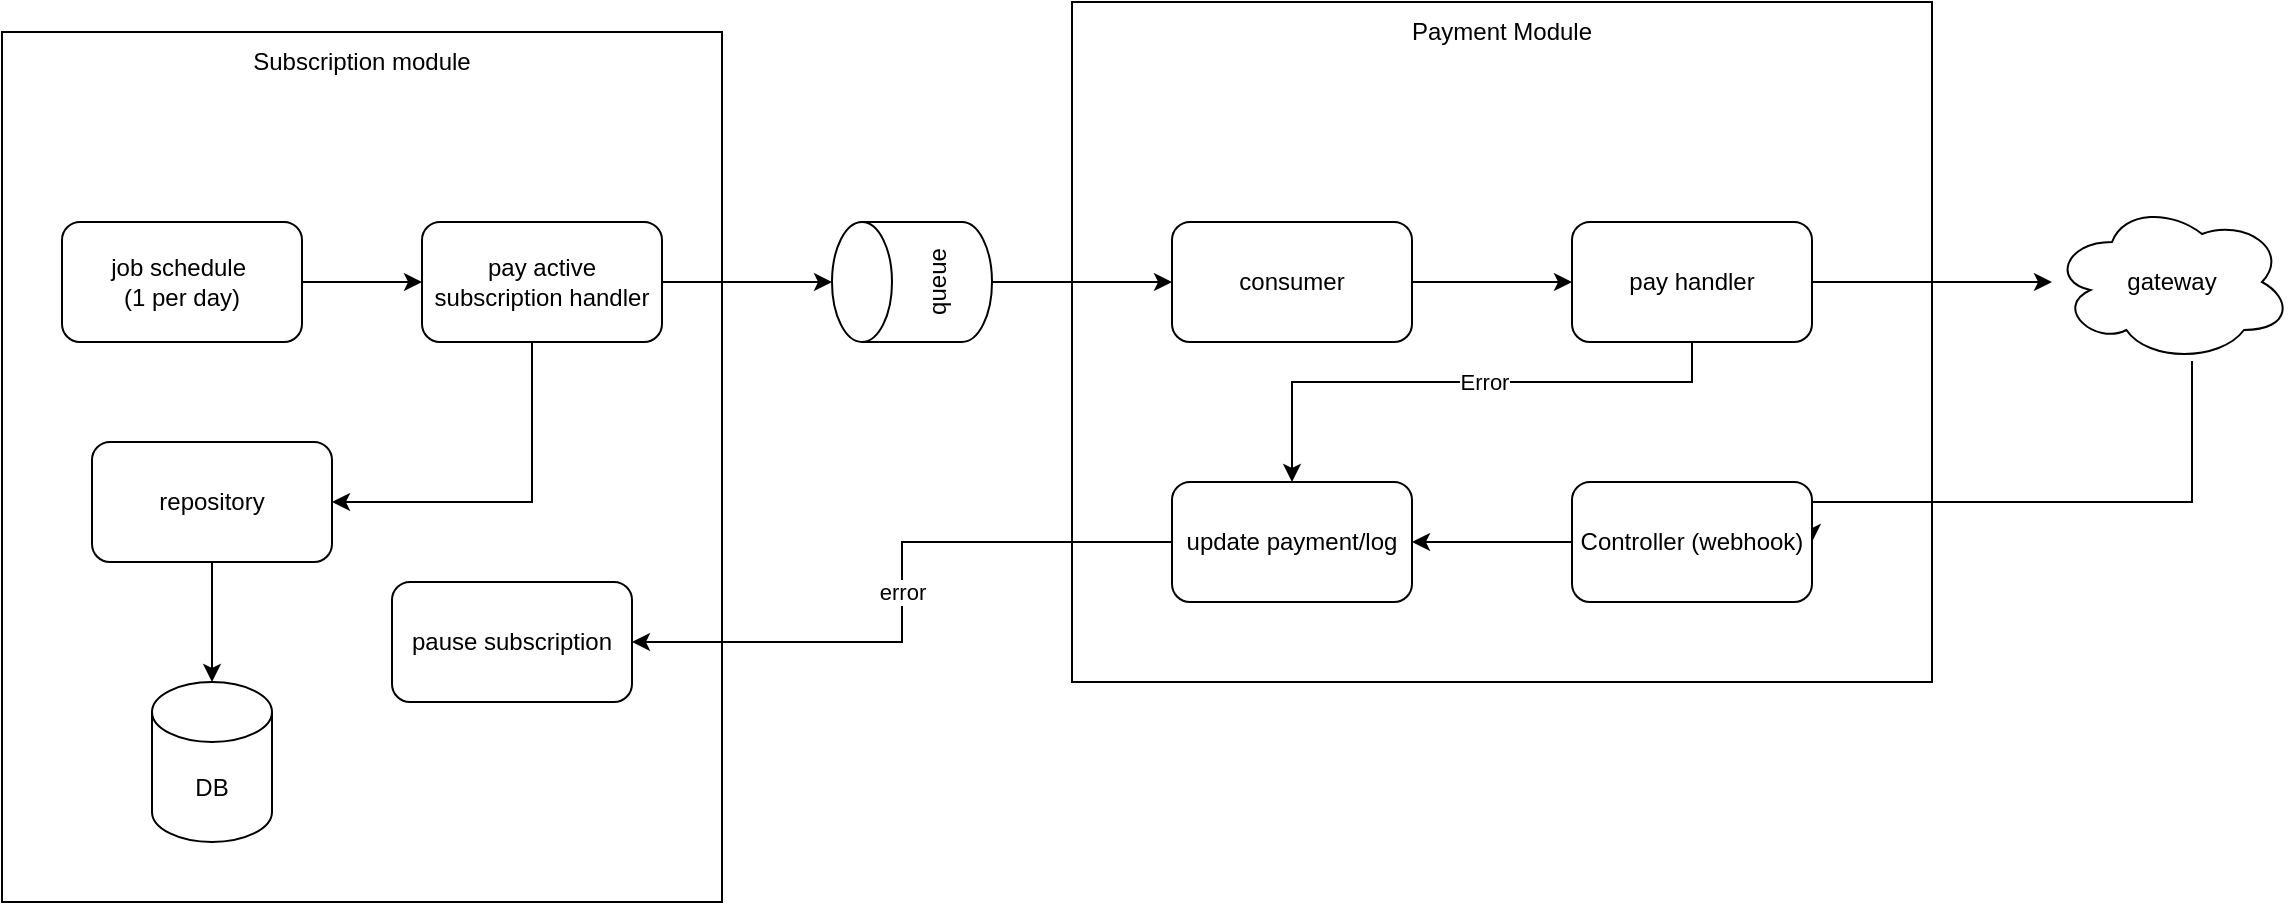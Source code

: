 <mxfile version="24.8.6">
  <diagram name="Page-1" id="BIx33T_F9VOXXhtD0Nsd">
    <mxGraphModel dx="1274" dy="716" grid="1" gridSize="10" guides="1" tooltips="1" connect="1" arrows="1" fold="1" page="1" pageScale="1" pageWidth="850" pageHeight="1100" math="0" shadow="0">
      <root>
        <mxCell id="0" />
        <mxCell id="1" parent="0" />
        <mxCell id="DR26eDf_CHubESm0xT07-16" value="" style="rounded=0;whiteSpace=wrap;html=1;" parent="1" vertex="1">
          <mxGeometry x="600" y="110" width="430" height="340" as="geometry" />
        </mxCell>
        <mxCell id="DR26eDf_CHubESm0xT07-14" value="" style="rounded=0;whiteSpace=wrap;html=1;" parent="1" vertex="1">
          <mxGeometry x="65" y="125" width="360" height="435" as="geometry" />
        </mxCell>
        <mxCell id="ZViiMiX3mpQHfbn6vK1B-7" style="edgeStyle=orthogonalEdgeStyle;rounded=0;orthogonalLoop=1;jettySize=auto;html=1;exitX=0.5;exitY=1;exitDx=0;exitDy=0;" parent="1" edge="1">
          <mxGeometry relative="1" as="geometry">
            <mxPoint x="840" y="210" as="sourcePoint" />
          </mxGeometry>
        </mxCell>
        <mxCell id="DR26eDf_CHubESm0xT07-1" value="pay active subscription handler" style="rounded=1;whiteSpace=wrap;html=1;" parent="1" vertex="1">
          <mxGeometry x="275" y="220" width="120" height="60" as="geometry" />
        </mxCell>
        <mxCell id="DR26eDf_CHubESm0xT07-4" style="edgeStyle=orthogonalEdgeStyle;rounded=0;orthogonalLoop=1;jettySize=auto;html=1;" parent="1" source="DR26eDf_CHubESm0xT07-3" target="DR26eDf_CHubESm0xT07-1" edge="1">
          <mxGeometry relative="1" as="geometry" />
        </mxCell>
        <mxCell id="DR26eDf_CHubESm0xT07-3" value="&lt;div&gt;job schedule&amp;nbsp;&lt;/div&gt;&lt;div&gt;(1 per day)&lt;/div&gt;" style="rounded=1;whiteSpace=wrap;html=1;" parent="1" vertex="1">
          <mxGeometry x="95" y="220" width="120" height="60" as="geometry" />
        </mxCell>
        <mxCell id="DR26eDf_CHubESm0xT07-8" style="edgeStyle=orthogonalEdgeStyle;rounded=0;orthogonalLoop=1;jettySize=auto;html=1;entryX=0;entryY=0.5;entryDx=0;entryDy=0;" parent="1" source="DR26eDf_CHubESm0xT07-5" target="DR26eDf_CHubESm0xT07-7" edge="1">
          <mxGeometry relative="1" as="geometry" />
        </mxCell>
        <mxCell id="DR26eDf_CHubESm0xT07-5" value="queue" style="shape=cylinder3;whiteSpace=wrap;html=1;boundedLbl=1;backgroundOutline=1;size=15;rotation=-90;" parent="1" vertex="1">
          <mxGeometry x="490" y="210" width="60" height="80" as="geometry" />
        </mxCell>
        <mxCell id="DR26eDf_CHubESm0xT07-6" style="edgeStyle=orthogonalEdgeStyle;rounded=0;orthogonalLoop=1;jettySize=auto;html=1;" parent="1" source="DR26eDf_CHubESm0xT07-1" target="DR26eDf_CHubESm0xT07-5" edge="1">
          <mxGeometry relative="1" as="geometry">
            <mxPoint x="410" y="250" as="targetPoint" />
          </mxGeometry>
        </mxCell>
        <mxCell id="DR26eDf_CHubESm0xT07-13" style="edgeStyle=orthogonalEdgeStyle;rounded=0;orthogonalLoop=1;jettySize=auto;html=1;entryX=0;entryY=0.5;entryDx=0;entryDy=0;" parent="1" source="DR26eDf_CHubESm0xT07-7" target="DR26eDf_CHubESm0xT07-9" edge="1">
          <mxGeometry relative="1" as="geometry" />
        </mxCell>
        <mxCell id="DR26eDf_CHubESm0xT07-7" value="consumer" style="rounded=1;whiteSpace=wrap;html=1;" parent="1" vertex="1">
          <mxGeometry x="650" y="220" width="120" height="60" as="geometry" />
        </mxCell>
        <mxCell id="DR26eDf_CHubESm0xT07-20" value="" style="edgeStyle=orthogonalEdgeStyle;rounded=0;orthogonalLoop=1;jettySize=auto;html=1;" parent="1" source="DR26eDf_CHubESm0xT07-9" target="DR26eDf_CHubESm0xT07-19" edge="1">
          <mxGeometry relative="1" as="geometry" />
        </mxCell>
        <mxCell id="uqwqq6Uy4NkdufYGTmNp-5" style="edgeStyle=orthogonalEdgeStyle;rounded=0;orthogonalLoop=1;jettySize=auto;html=1;entryX=0.5;entryY=0;entryDx=0;entryDy=0;" parent="1" source="DR26eDf_CHubESm0xT07-9" target="DR26eDf_CHubESm0xT07-23" edge="1">
          <mxGeometry relative="1" as="geometry">
            <Array as="points">
              <mxPoint x="910" y="300" />
              <mxPoint x="710" y="300" />
            </Array>
          </mxGeometry>
        </mxCell>
        <mxCell id="uqwqq6Uy4NkdufYGTmNp-6" value="Error" style="edgeLabel;html=1;align=center;verticalAlign=middle;resizable=0;points=[];" parent="uqwqq6Uy4NkdufYGTmNp-5" vertex="1" connectable="0">
          <mxGeometry x="-0.096" y="1" relative="1" as="geometry">
            <mxPoint x="-2" y="-1" as="offset" />
          </mxGeometry>
        </mxCell>
        <mxCell id="DR26eDf_CHubESm0xT07-9" value="pay handler" style="rounded=1;whiteSpace=wrap;html=1;" parent="1" vertex="1">
          <mxGeometry x="850" y="220" width="120" height="60" as="geometry" />
        </mxCell>
        <mxCell id="DR26eDf_CHubESm0xT07-15" value="Subscription module" style="text;html=1;align=center;verticalAlign=middle;whiteSpace=wrap;rounded=0;" parent="1" vertex="1">
          <mxGeometry x="170" y="125" width="150" height="30" as="geometry" />
        </mxCell>
        <mxCell id="DR26eDf_CHubESm0xT07-18" value="Payment Module" style="text;html=1;align=center;verticalAlign=middle;whiteSpace=wrap;rounded=0;" parent="1" vertex="1">
          <mxGeometry x="740" y="110" width="150" height="30" as="geometry" />
        </mxCell>
        <mxCell id="DR26eDf_CHubESm0xT07-22" value="" style="edgeStyle=orthogonalEdgeStyle;rounded=0;orthogonalLoop=1;jettySize=auto;html=1;entryX=1;entryY=0.5;entryDx=0;entryDy=0;" parent="1" source="DR26eDf_CHubESm0xT07-19" target="DR26eDf_CHubESm0xT07-21" edge="1">
          <mxGeometry relative="1" as="geometry">
            <Array as="points">
              <mxPoint x="1160" y="360" />
            </Array>
          </mxGeometry>
        </mxCell>
        <mxCell id="DR26eDf_CHubESm0xT07-19" value="gateway" style="ellipse;shape=cloud;whiteSpace=wrap;html=1;rounded=1;" parent="1" vertex="1">
          <mxGeometry x="1090" y="210" width="120" height="80" as="geometry" />
        </mxCell>
        <mxCell id="DR26eDf_CHubESm0xT07-24" value="" style="edgeStyle=orthogonalEdgeStyle;rounded=0;orthogonalLoop=1;jettySize=auto;html=1;" parent="1" source="DR26eDf_CHubESm0xT07-21" target="DR26eDf_CHubESm0xT07-23" edge="1">
          <mxGeometry relative="1" as="geometry" />
        </mxCell>
        <mxCell id="DR26eDf_CHubESm0xT07-21" value="Controller (webhook)" style="whiteSpace=wrap;html=1;rounded=1;" parent="1" vertex="1">
          <mxGeometry x="850" y="350" width="120" height="60" as="geometry" />
        </mxCell>
        <mxCell id="uqwqq6Uy4NkdufYGTmNp-8" value="error" style="edgeStyle=orthogonalEdgeStyle;rounded=0;orthogonalLoop=1;jettySize=auto;html=1;entryX=1;entryY=0.5;entryDx=0;entryDy=0;" parent="1" source="DR26eDf_CHubESm0xT07-23" target="uqwqq6Uy4NkdufYGTmNp-7" edge="1">
          <mxGeometry relative="1" as="geometry" />
        </mxCell>
        <mxCell id="DR26eDf_CHubESm0xT07-23" value="update payment/log" style="whiteSpace=wrap;html=1;rounded=1;" parent="1" vertex="1">
          <mxGeometry x="650" y="350" width="120" height="60" as="geometry" />
        </mxCell>
        <mxCell id="DR26eDf_CHubESm0xT07-25" value="DB" style="shape=cylinder3;whiteSpace=wrap;html=1;boundedLbl=1;backgroundOutline=1;size=15;" parent="1" vertex="1">
          <mxGeometry x="140" y="450" width="60" height="80" as="geometry" />
        </mxCell>
        <mxCell id="DR26eDf_CHubESm0xT07-26" style="edgeStyle=orthogonalEdgeStyle;rounded=0;orthogonalLoop=1;jettySize=auto;html=1;" parent="1" source="uqwqq6Uy4NkdufYGTmNp-1" target="DR26eDf_CHubESm0xT07-25" edge="1">
          <mxGeometry relative="1" as="geometry" />
        </mxCell>
        <mxCell id="uqwqq6Uy4NkdufYGTmNp-2" value="" style="edgeStyle=orthogonalEdgeStyle;rounded=0;orthogonalLoop=1;jettySize=auto;html=1;" parent="1" source="DR26eDf_CHubESm0xT07-1" target="uqwqq6Uy4NkdufYGTmNp-1" edge="1">
          <mxGeometry relative="1" as="geometry">
            <mxPoint x="335" y="300" as="sourcePoint" />
            <mxPoint x="335" y="470" as="targetPoint" />
            <Array as="points">
              <mxPoint x="330" y="360" />
            </Array>
          </mxGeometry>
        </mxCell>
        <mxCell id="uqwqq6Uy4NkdufYGTmNp-1" value="repository" style="rounded=1;whiteSpace=wrap;html=1;" parent="1" vertex="1">
          <mxGeometry x="110" y="330" width="120" height="60" as="geometry" />
        </mxCell>
        <mxCell id="uqwqq6Uy4NkdufYGTmNp-7" value="pause subscription" style="whiteSpace=wrap;html=1;rounded=1;" parent="1" vertex="1">
          <mxGeometry x="260" y="400" width="120" height="60" as="geometry" />
        </mxCell>
      </root>
    </mxGraphModel>
  </diagram>
</mxfile>

